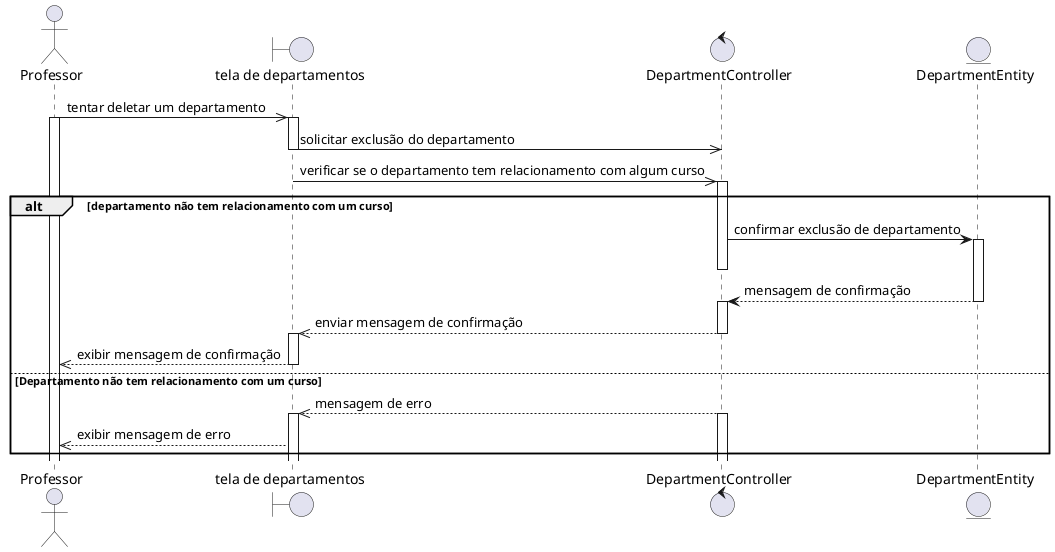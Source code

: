 @startuml
actor Professor
boundary "tela de departamentos" as departamentos
control DepartmentController
entity DepartmentEntity

Professor ->> departamentos: tentar deletar um departamento
activate Professor
activate departamentos
departamentos ->> DepartmentController: solicitar exclusão do departamento
deactivate departamentos
departamentos ->> DepartmentController: verificar se o departamento tem relacionamento com algum curso
alt departamento não tem relacionamento com um curso 
  activate DepartmentController
  DepartmentController -> DepartmentEntity: confirmar exclusão de departamento
  activate DepartmentEntity
  deactivate DepartmentController
  DepartmentEntity --> DepartmentController: mensagem de confirmação
  deactivate DepartmentEntity
  activate DepartmentController
  DepartmentController -->> departamentos: enviar mensagem de confirmação
  deactivate DepartmentController
  activate departamentos
  departamentos -->> Professor: exibir mensagem de confirmação
  deactivate departamentos
  
  else Departamento não tem relacionamento com um curso
     DepartmentController -->> departamentos: mensagem de erro
     activate DepartmentController
    activate departamentos
     departamentos -->> Professor: exibir mensagem de erro
    
end
@enduml